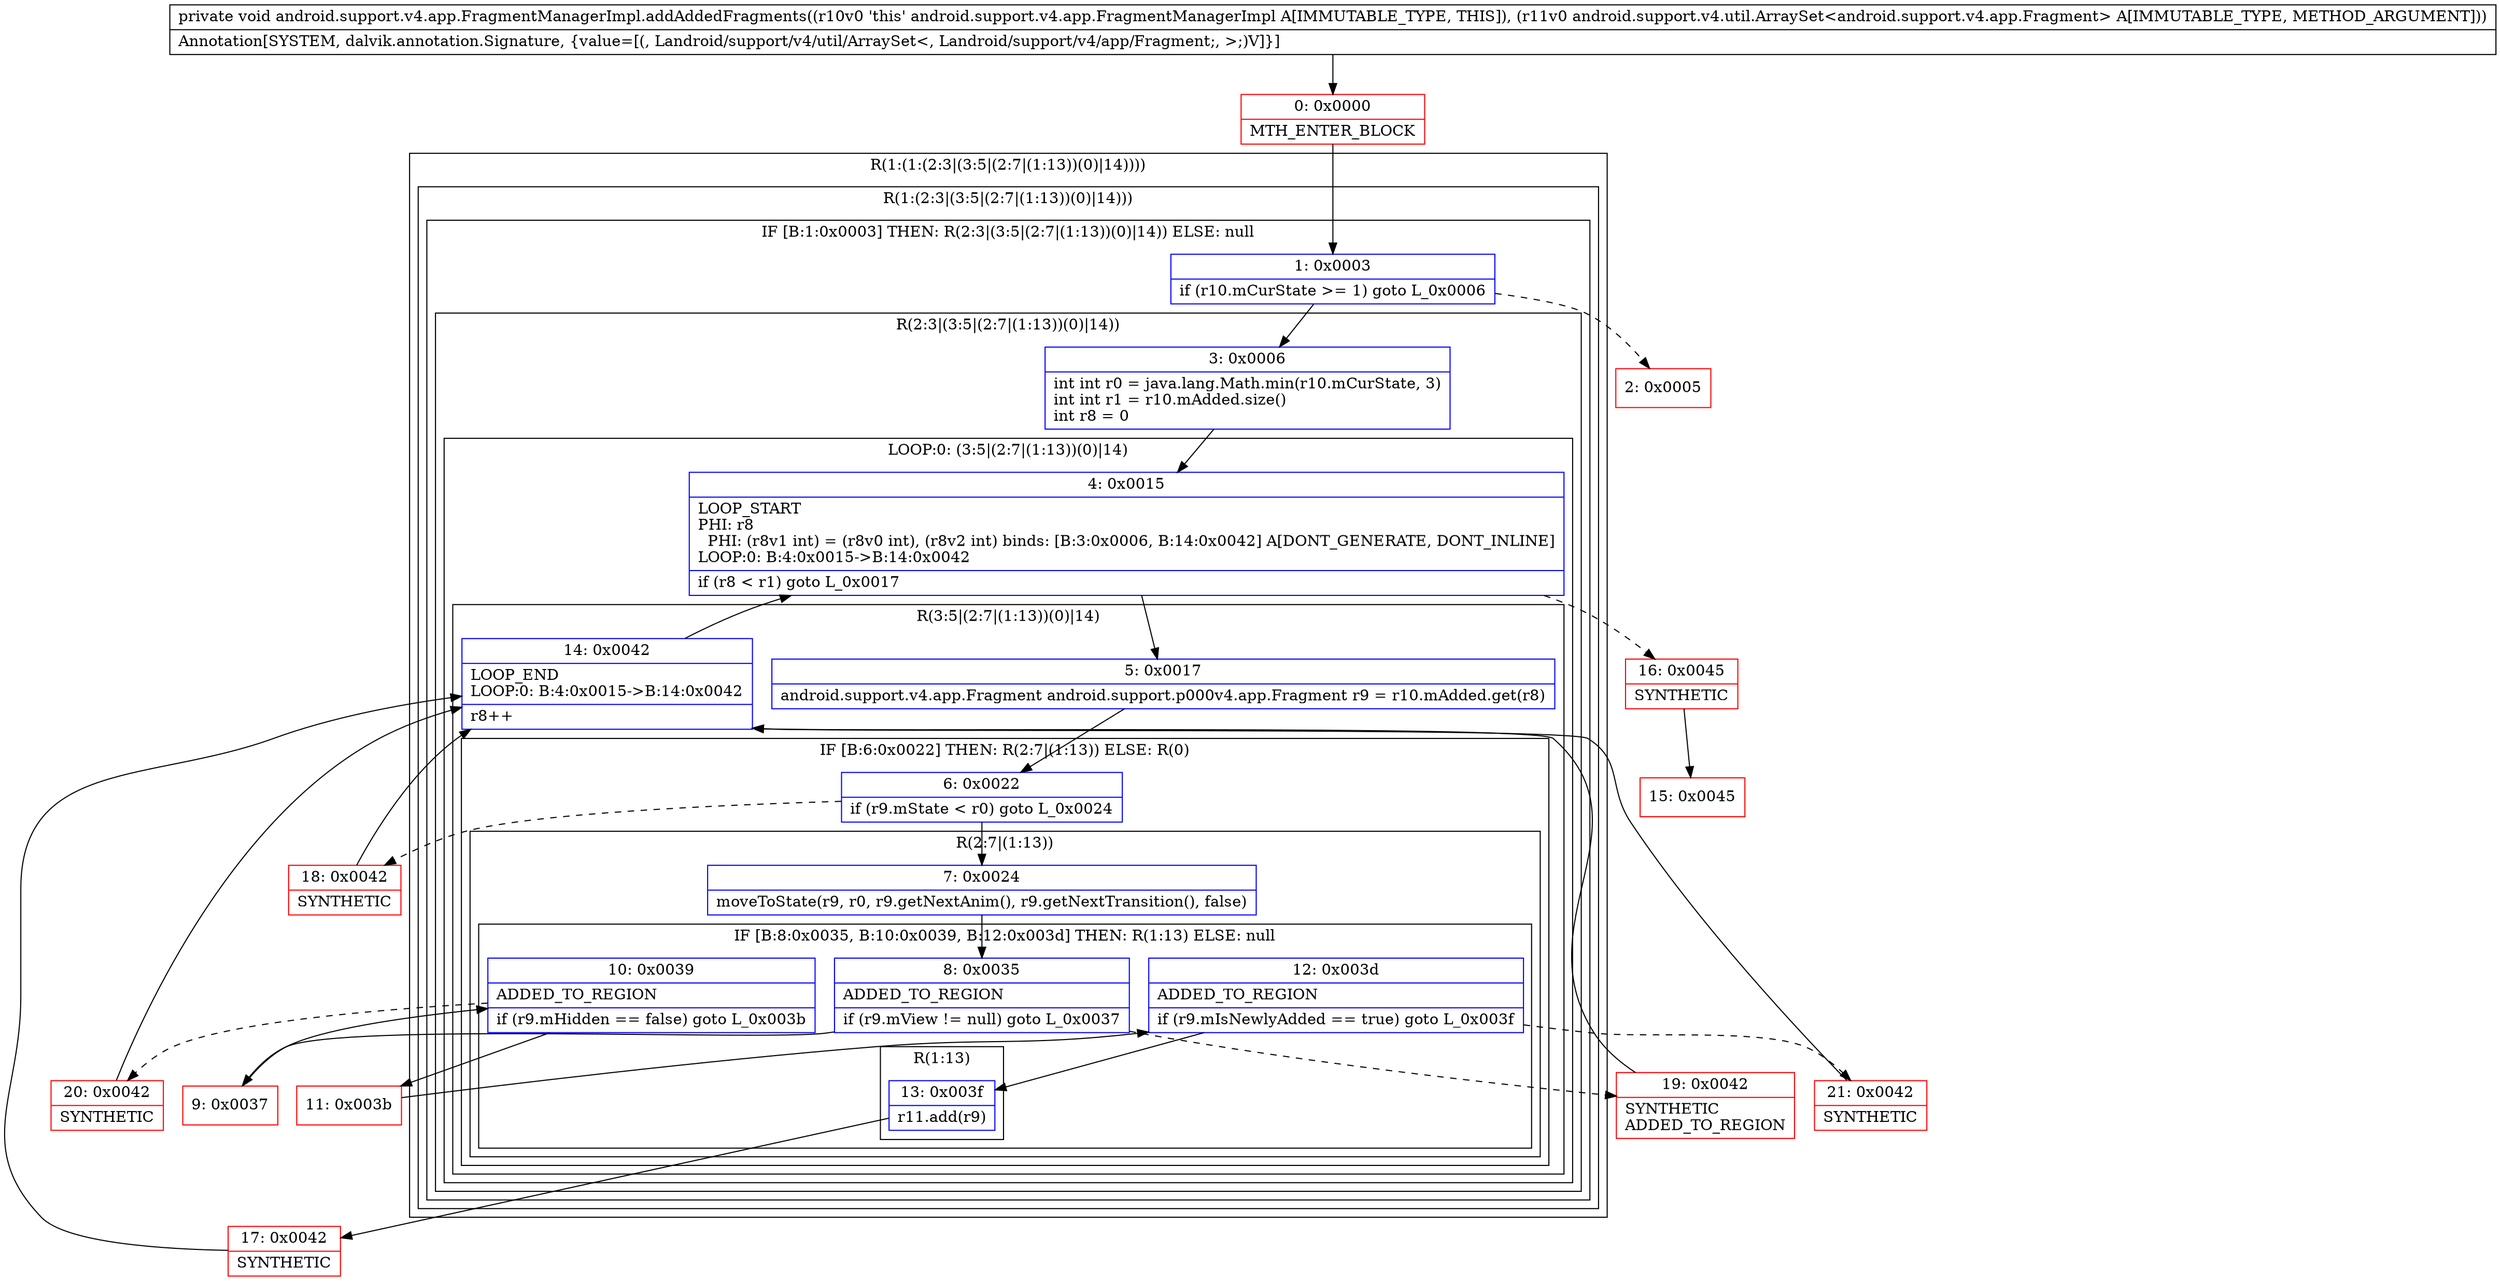 digraph "CFG forandroid.support.v4.app.FragmentManagerImpl.addAddedFragments(Landroid\/support\/v4\/util\/ArraySet;)V" {
subgraph cluster_Region_827485045 {
label = "R(1:(1:(2:3|(3:5|(2:7|(1:13))(0)|14))))";
node [shape=record,color=blue];
subgraph cluster_Region_1416982984 {
label = "R(1:(2:3|(3:5|(2:7|(1:13))(0)|14)))";
node [shape=record,color=blue];
subgraph cluster_IfRegion_323730392 {
label = "IF [B:1:0x0003] THEN: R(2:3|(3:5|(2:7|(1:13))(0)|14)) ELSE: null";
node [shape=record,color=blue];
Node_1 [shape=record,label="{1\:\ 0x0003|if (r10.mCurState \>= 1) goto L_0x0006\l}"];
subgraph cluster_Region_1876333557 {
label = "R(2:3|(3:5|(2:7|(1:13))(0)|14))";
node [shape=record,color=blue];
Node_3 [shape=record,label="{3\:\ 0x0006|int int r0 = java.lang.Math.min(r10.mCurState, 3)\lint int r1 = r10.mAdded.size()\lint r8 = 0\l}"];
subgraph cluster_LoopRegion_611093201 {
label = "LOOP:0: (3:5|(2:7|(1:13))(0)|14)";
node [shape=record,color=blue];
Node_4 [shape=record,label="{4\:\ 0x0015|LOOP_START\lPHI: r8 \l  PHI: (r8v1 int) = (r8v0 int), (r8v2 int) binds: [B:3:0x0006, B:14:0x0042] A[DONT_GENERATE, DONT_INLINE]\lLOOP:0: B:4:0x0015\-\>B:14:0x0042\l|if (r8 \< r1) goto L_0x0017\l}"];
subgraph cluster_Region_2139024530 {
label = "R(3:5|(2:7|(1:13))(0)|14)";
node [shape=record,color=blue];
Node_5 [shape=record,label="{5\:\ 0x0017|android.support.v4.app.Fragment android.support.p000v4.app.Fragment r9 = r10.mAdded.get(r8)\l}"];
subgraph cluster_IfRegion_1159339642 {
label = "IF [B:6:0x0022] THEN: R(2:7|(1:13)) ELSE: R(0)";
node [shape=record,color=blue];
Node_6 [shape=record,label="{6\:\ 0x0022|if (r9.mState \< r0) goto L_0x0024\l}"];
subgraph cluster_Region_615646106 {
label = "R(2:7|(1:13))";
node [shape=record,color=blue];
Node_7 [shape=record,label="{7\:\ 0x0024|moveToState(r9, r0, r9.getNextAnim(), r9.getNextTransition(), false)\l}"];
subgraph cluster_IfRegion_1778570441 {
label = "IF [B:8:0x0035, B:10:0x0039, B:12:0x003d] THEN: R(1:13) ELSE: null";
node [shape=record,color=blue];
Node_8 [shape=record,label="{8\:\ 0x0035|ADDED_TO_REGION\l|if (r9.mView != null) goto L_0x0037\l}"];
Node_10 [shape=record,label="{10\:\ 0x0039|ADDED_TO_REGION\l|if (r9.mHidden == false) goto L_0x003b\l}"];
Node_12 [shape=record,label="{12\:\ 0x003d|ADDED_TO_REGION\l|if (r9.mIsNewlyAdded == true) goto L_0x003f\l}"];
subgraph cluster_Region_1578673344 {
label = "R(1:13)";
node [shape=record,color=blue];
Node_13 [shape=record,label="{13\:\ 0x003f|r11.add(r9)\l}"];
}
}
}
subgraph cluster_Region_1848108643 {
label = "R(0)";
node [shape=record,color=blue];
}
}
Node_14 [shape=record,label="{14\:\ 0x0042|LOOP_END\lLOOP:0: B:4:0x0015\-\>B:14:0x0042\l|r8++\l}"];
}
}
}
}
}
}
Node_0 [shape=record,color=red,label="{0\:\ 0x0000|MTH_ENTER_BLOCK\l}"];
Node_2 [shape=record,color=red,label="{2\:\ 0x0005}"];
Node_9 [shape=record,color=red,label="{9\:\ 0x0037}"];
Node_11 [shape=record,color=red,label="{11\:\ 0x003b}"];
Node_15 [shape=record,color=red,label="{15\:\ 0x0045}"];
Node_16 [shape=record,color=red,label="{16\:\ 0x0045|SYNTHETIC\l}"];
Node_17 [shape=record,color=red,label="{17\:\ 0x0042|SYNTHETIC\l}"];
Node_18 [shape=record,color=red,label="{18\:\ 0x0042|SYNTHETIC\l}"];
Node_19 [shape=record,color=red,label="{19\:\ 0x0042|SYNTHETIC\lADDED_TO_REGION\l}"];
Node_20 [shape=record,color=red,label="{20\:\ 0x0042|SYNTHETIC\l}"];
Node_21 [shape=record,color=red,label="{21\:\ 0x0042|SYNTHETIC\l}"];
MethodNode[shape=record,label="{private void android.support.v4.app.FragmentManagerImpl.addAddedFragments((r10v0 'this' android.support.v4.app.FragmentManagerImpl A[IMMUTABLE_TYPE, THIS]), (r11v0 android.support.v4.util.ArraySet\<android.support.v4.app.Fragment\> A[IMMUTABLE_TYPE, METHOD_ARGUMENT]))  | Annotation[SYSTEM, dalvik.annotation.Signature, \{value=[(, Landroid\/support\/v4\/util\/ArraySet\<, Landroid\/support\/v4\/app\/Fragment;, \>;)V]\}]\l}"];
MethodNode -> Node_0;
Node_1 -> Node_2[style=dashed];
Node_1 -> Node_3;
Node_3 -> Node_4;
Node_4 -> Node_5;
Node_4 -> Node_16[style=dashed];
Node_5 -> Node_6;
Node_6 -> Node_7;
Node_6 -> Node_18[style=dashed];
Node_7 -> Node_8;
Node_8 -> Node_9;
Node_8 -> Node_19[style=dashed];
Node_10 -> Node_11;
Node_10 -> Node_20[style=dashed];
Node_12 -> Node_13;
Node_12 -> Node_21[style=dashed];
Node_13 -> Node_17;
Node_14 -> Node_4;
Node_0 -> Node_1;
Node_9 -> Node_10;
Node_11 -> Node_12;
Node_16 -> Node_15;
Node_17 -> Node_14;
Node_18 -> Node_14;
Node_19 -> Node_14;
Node_20 -> Node_14;
Node_21 -> Node_14;
}

